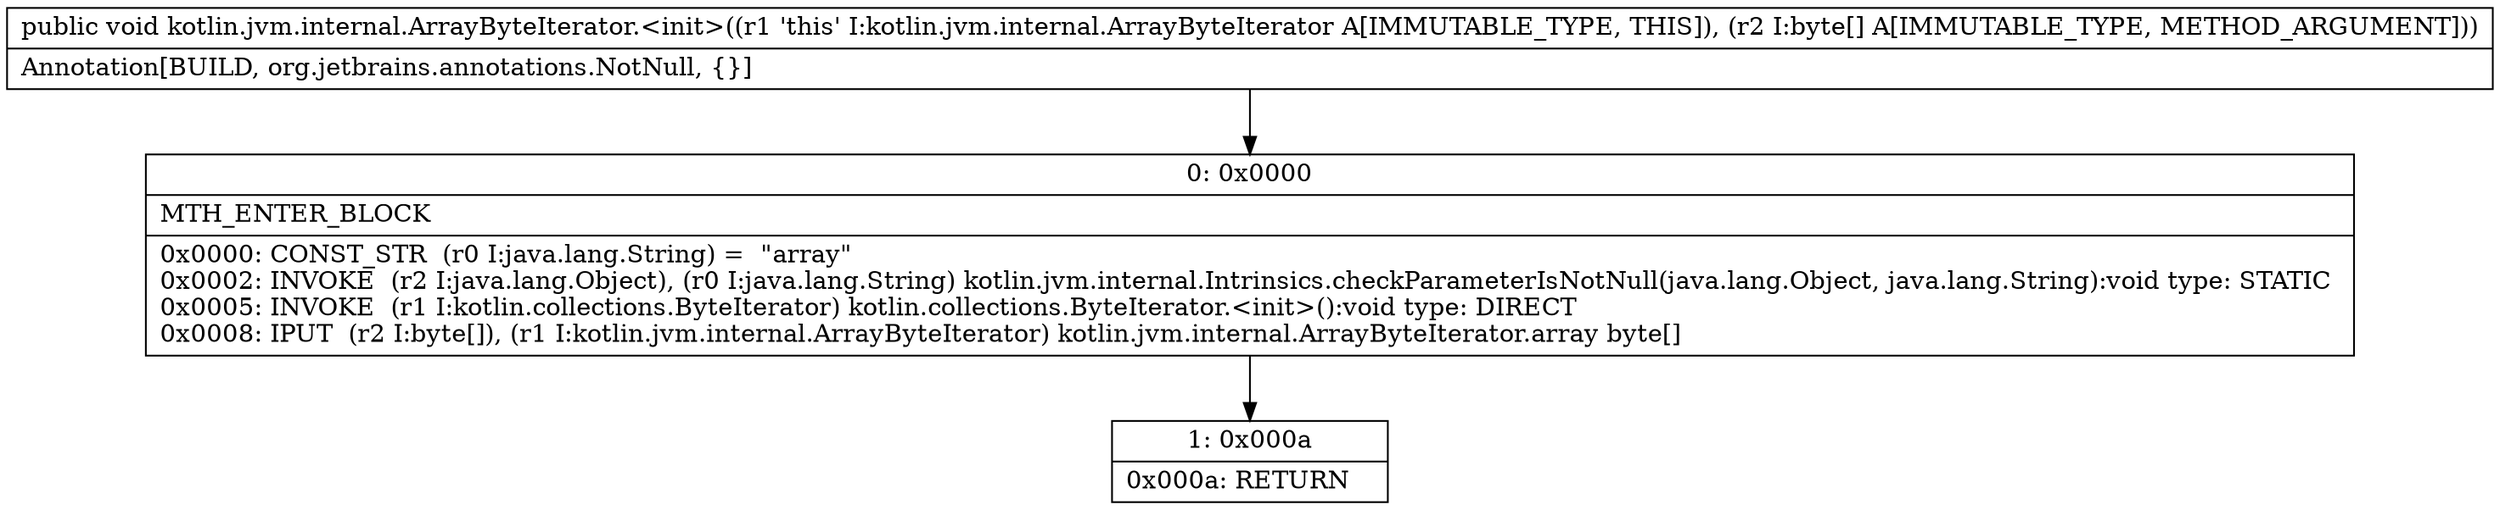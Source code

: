 digraph "CFG forkotlin.jvm.internal.ArrayByteIterator.\<init\>([B)V" {
Node_0 [shape=record,label="{0\:\ 0x0000|MTH_ENTER_BLOCK\l|0x0000: CONST_STR  (r0 I:java.lang.String) =  \"array\" \l0x0002: INVOKE  (r2 I:java.lang.Object), (r0 I:java.lang.String) kotlin.jvm.internal.Intrinsics.checkParameterIsNotNull(java.lang.Object, java.lang.String):void type: STATIC \l0x0005: INVOKE  (r1 I:kotlin.collections.ByteIterator) kotlin.collections.ByteIterator.\<init\>():void type: DIRECT \l0x0008: IPUT  (r2 I:byte[]), (r1 I:kotlin.jvm.internal.ArrayByteIterator) kotlin.jvm.internal.ArrayByteIterator.array byte[] \l}"];
Node_1 [shape=record,label="{1\:\ 0x000a|0x000a: RETURN   \l}"];
MethodNode[shape=record,label="{public void kotlin.jvm.internal.ArrayByteIterator.\<init\>((r1 'this' I:kotlin.jvm.internal.ArrayByteIterator A[IMMUTABLE_TYPE, THIS]), (r2 I:byte[] A[IMMUTABLE_TYPE, METHOD_ARGUMENT]))  | Annotation[BUILD, org.jetbrains.annotations.NotNull, \{\}]\l}"];
MethodNode -> Node_0;
Node_0 -> Node_1;
}

